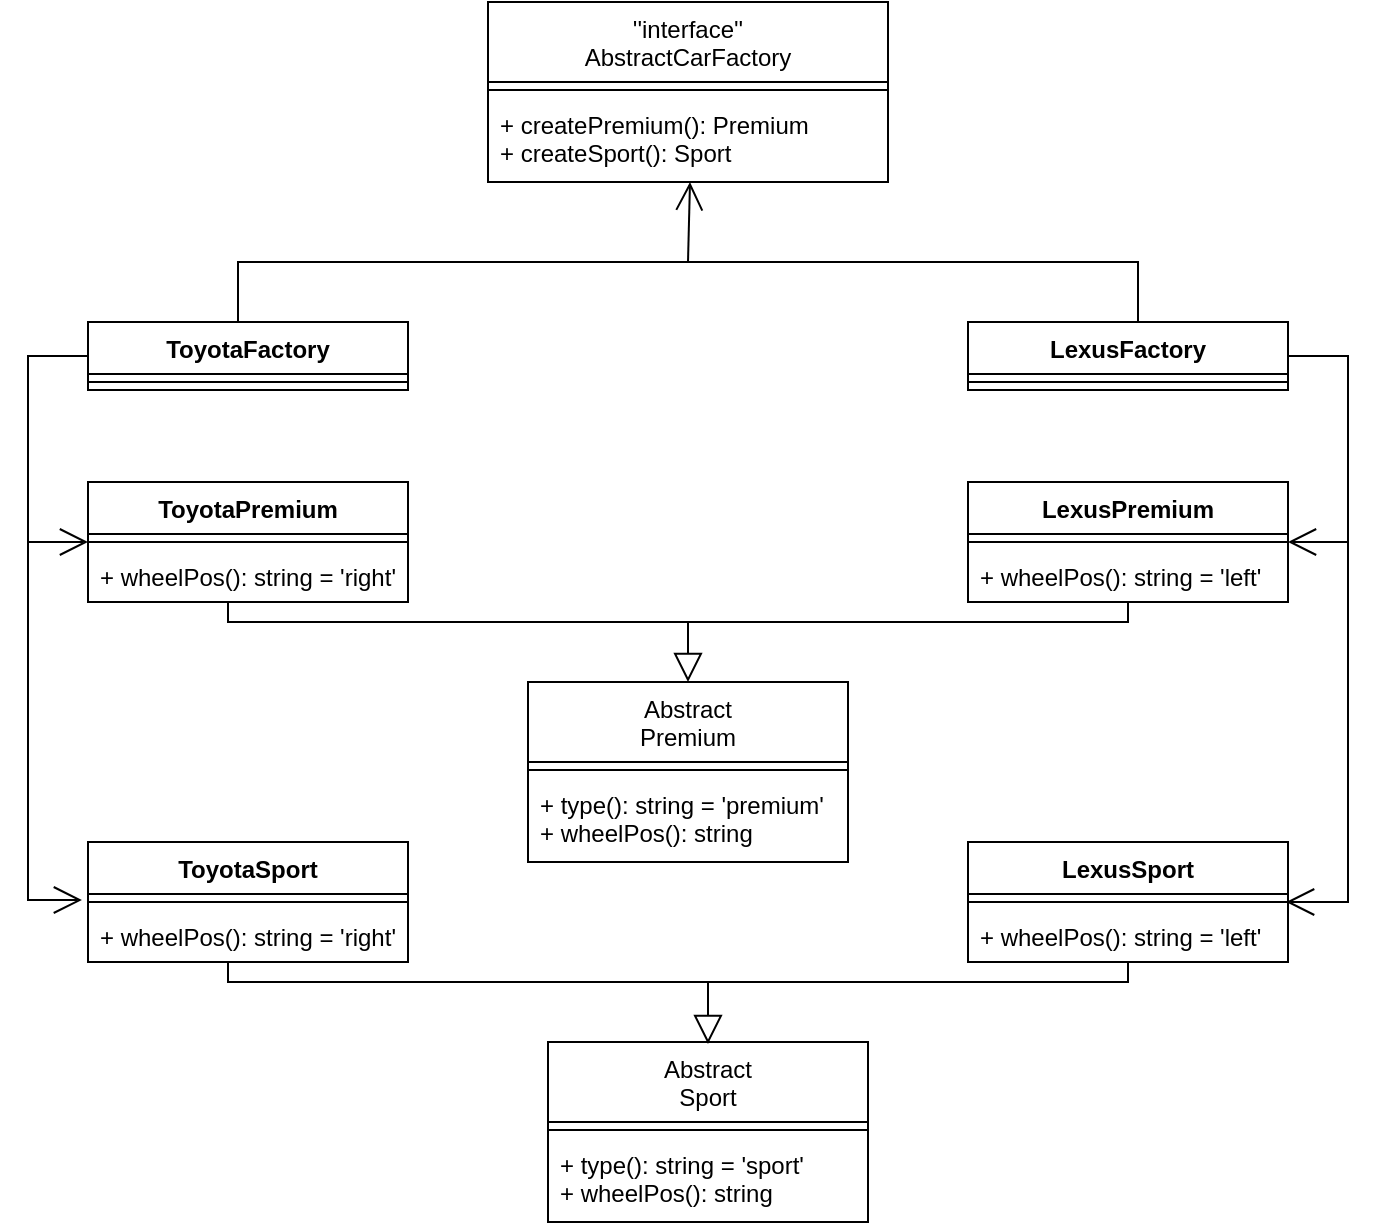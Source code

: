 <mxfile>
    <diagram id="XEX8GdqOAOKDl8bTp3bf" name="Page-1">
        <mxGraphModel dx="2096" dy="601" grid="1" gridSize="10" guides="1" tooltips="1" connect="1" arrows="1" fold="1" page="1" pageScale="1" pageWidth="827" pageHeight="1169" math="0" shadow="0">
            <root>
                <mxCell id="0"/>
                <mxCell id="1" parent="0"/>
                <mxCell id="H73cLSaQ3Y7SqmAkLEeB-35" value="''interface''&#10;AbstractCarFactory" style="swimlane;fontStyle=0;align=center;verticalAlign=top;childLayout=stackLayout;horizontal=1;startSize=40;horizontalStack=0;resizeParent=1;resizeParentMax=0;resizeLast=0;collapsible=1;marginBottom=0;" parent="1" vertex="1">
                    <mxGeometry x="240" width="200" height="90" as="geometry"/>
                </mxCell>
                <mxCell id="H73cLSaQ3Y7SqmAkLEeB-37" value="" style="line;strokeWidth=1;fillColor=none;align=left;verticalAlign=middle;spacingTop=-1;spacingLeft=3;spacingRight=3;rotatable=0;labelPosition=right;points=[];portConstraint=eastwest;" parent="H73cLSaQ3Y7SqmAkLEeB-35" vertex="1">
                    <mxGeometry y="40" width="200" height="8" as="geometry"/>
                </mxCell>
                <mxCell id="H73cLSaQ3Y7SqmAkLEeB-38" value="+ createPremium(): Premium&#10;+ createSport(): Sport" style="text;strokeColor=none;fillColor=none;align=left;verticalAlign=top;spacingLeft=4;spacingRight=4;overflow=hidden;rotatable=0;points=[[0,0.5],[1,0.5]];portConstraint=eastwest;" parent="H73cLSaQ3Y7SqmAkLEeB-35" vertex="1">
                    <mxGeometry y="48" width="200" height="42" as="geometry"/>
                </mxCell>
                <mxCell id="H73cLSaQ3Y7SqmAkLEeB-70" style="edgeStyle=orthogonalEdgeStyle;rounded=0;orthogonalLoop=1;jettySize=auto;html=1;startArrow=none;startFill=0;endArrow=open;endFill=0;startSize=12;endSize=12;entryX=-0.019;entryY=-0.192;entryDx=0;entryDy=0;entryPerimeter=0;exitX=0;exitY=0.5;exitDx=0;exitDy=0;" parent="1" source="H73cLSaQ3Y7SqmAkLEeB-39" target="H73cLSaQ3Y7SqmAkLEeB-51" edge="1">
                    <mxGeometry relative="1" as="geometry">
                        <mxPoint x="20" y="460" as="targetPoint"/>
                        <Array as="points">
                            <mxPoint x="10" y="177"/>
                            <mxPoint x="10" y="449"/>
                        </Array>
                    </mxGeometry>
                </mxCell>
                <mxCell id="H73cLSaQ3Y7SqmAkLEeB-39" value="ToyotaFactory" style="swimlane;fontStyle=1;align=center;verticalAlign=top;childLayout=stackLayout;horizontal=1;startSize=26;horizontalStack=0;resizeParent=1;resizeParentMax=0;resizeLast=0;collapsible=1;marginBottom=0;" parent="1" vertex="1">
                    <mxGeometry x="40" y="160" width="160" height="34" as="geometry"/>
                </mxCell>
                <mxCell id="H73cLSaQ3Y7SqmAkLEeB-41" value="" style="line;strokeWidth=1;fillColor=none;align=left;verticalAlign=middle;spacingTop=-1;spacingLeft=3;spacingRight=3;rotatable=0;labelPosition=right;points=[];portConstraint=eastwest;" parent="H73cLSaQ3Y7SqmAkLEeB-39" vertex="1">
                    <mxGeometry y="26" width="160" height="8" as="geometry"/>
                </mxCell>
                <mxCell id="H73cLSaQ3Y7SqmAkLEeB-73" style="edgeStyle=orthogonalEdgeStyle;rounded=0;orthogonalLoop=1;jettySize=auto;html=1;startArrow=none;startFill=0;endArrow=open;endFill=0;startSize=12;endSize=12;entryX=0.994;entryY=0.5;entryDx=0;entryDy=0;entryPerimeter=0;" parent="1" source="H73cLSaQ3Y7SqmAkLEeB-43" target="H73cLSaQ3Y7SqmAkLEeB-56" edge="1">
                    <mxGeometry relative="1" as="geometry">
                        <mxPoint x="670" y="460" as="targetPoint"/>
                        <Array as="points">
                            <mxPoint x="670" y="177"/>
                            <mxPoint x="670" y="450"/>
                        </Array>
                    </mxGeometry>
                </mxCell>
                <mxCell id="H73cLSaQ3Y7SqmAkLEeB-43" value="LexusFactory" style="swimlane;fontStyle=1;align=center;verticalAlign=top;childLayout=stackLayout;horizontal=1;startSize=26;horizontalStack=0;resizeParent=1;resizeParentMax=0;resizeLast=0;collapsible=1;marginBottom=0;" parent="1" vertex="1">
                    <mxGeometry x="480" y="160" width="160" height="34" as="geometry"/>
                </mxCell>
                <mxCell id="H73cLSaQ3Y7SqmAkLEeB-44" value="" style="line;strokeWidth=1;fillColor=none;align=left;verticalAlign=middle;spacingTop=-1;spacingLeft=3;spacingRight=3;rotatable=0;labelPosition=right;points=[];portConstraint=eastwest;" parent="H73cLSaQ3Y7SqmAkLEeB-43" vertex="1">
                    <mxGeometry y="26" width="160" height="8" as="geometry"/>
                </mxCell>
                <mxCell id="H73cLSaQ3Y7SqmAkLEeB-45" value="ToyotaPremium" style="swimlane;fontStyle=1;align=center;verticalAlign=top;childLayout=stackLayout;horizontal=1;startSize=26;horizontalStack=0;resizeParent=1;resizeParentMax=0;resizeLast=0;collapsible=1;marginBottom=0;" parent="1" vertex="1">
                    <mxGeometry x="40" y="240" width="160" height="60" as="geometry"/>
                </mxCell>
                <mxCell id="H73cLSaQ3Y7SqmAkLEeB-47" value="" style="line;strokeWidth=1;fillColor=none;align=left;verticalAlign=middle;spacingTop=-1;spacingLeft=3;spacingRight=3;rotatable=0;labelPosition=right;points=[];portConstraint=eastwest;" parent="H73cLSaQ3Y7SqmAkLEeB-45" vertex="1">
                    <mxGeometry y="26" width="160" height="8" as="geometry"/>
                </mxCell>
                <mxCell id="H73cLSaQ3Y7SqmAkLEeB-48" value="+ wheelPos(): string = 'right'" style="text;strokeColor=none;fillColor=none;align=left;verticalAlign=top;spacingLeft=4;spacingRight=4;overflow=hidden;rotatable=0;points=[[0,0.5],[1,0.5]];portConstraint=eastwest;" parent="H73cLSaQ3Y7SqmAkLEeB-45" vertex="1">
                    <mxGeometry y="34" width="160" height="26" as="geometry"/>
                </mxCell>
                <mxCell id="H73cLSaQ3Y7SqmAkLEeB-49" value="ToyotaSport" style="swimlane;fontStyle=1;align=center;verticalAlign=top;childLayout=stackLayout;horizontal=1;startSize=26;horizontalStack=0;resizeParent=1;resizeParentMax=0;resizeLast=0;collapsible=1;marginBottom=0;" parent="1" vertex="1">
                    <mxGeometry x="40" y="420" width="160" height="60" as="geometry"/>
                </mxCell>
                <mxCell id="H73cLSaQ3Y7SqmAkLEeB-50" value="" style="line;strokeWidth=1;fillColor=none;align=left;verticalAlign=middle;spacingTop=-1;spacingLeft=3;spacingRight=3;rotatable=0;labelPosition=right;points=[];portConstraint=eastwest;" parent="H73cLSaQ3Y7SqmAkLEeB-49" vertex="1">
                    <mxGeometry y="26" width="160" height="8" as="geometry"/>
                </mxCell>
                <mxCell id="H73cLSaQ3Y7SqmAkLEeB-51" value="+ wheelPos(): string = 'right'" style="text;strokeColor=none;fillColor=none;align=left;verticalAlign=top;spacingLeft=4;spacingRight=4;overflow=hidden;rotatable=0;points=[[0,0.5],[1,0.5]];portConstraint=eastwest;" parent="H73cLSaQ3Y7SqmAkLEeB-49" vertex="1">
                    <mxGeometry y="34" width="160" height="26" as="geometry"/>
                </mxCell>
                <mxCell id="H73cLSaQ3Y7SqmAkLEeB-52" value="LexusPremium" style="swimlane;fontStyle=1;align=center;verticalAlign=top;childLayout=stackLayout;horizontal=1;startSize=26;horizontalStack=0;resizeParent=1;resizeParentMax=0;resizeLast=0;collapsible=1;marginBottom=0;" parent="1" vertex="1">
                    <mxGeometry x="480" y="240" width="160" height="60" as="geometry"/>
                </mxCell>
                <mxCell id="H73cLSaQ3Y7SqmAkLEeB-53" value="" style="line;strokeWidth=1;fillColor=none;align=left;verticalAlign=middle;spacingTop=-1;spacingLeft=3;spacingRight=3;rotatable=0;labelPosition=right;points=[];portConstraint=eastwest;" parent="H73cLSaQ3Y7SqmAkLEeB-52" vertex="1">
                    <mxGeometry y="26" width="160" height="8" as="geometry"/>
                </mxCell>
                <mxCell id="H73cLSaQ3Y7SqmAkLEeB-54" value="+ wheelPos(): string = 'left'" style="text;strokeColor=none;fillColor=none;align=left;verticalAlign=top;spacingLeft=4;spacingRight=4;overflow=hidden;rotatable=0;points=[[0,0.5],[1,0.5]];portConstraint=eastwest;" parent="H73cLSaQ3Y7SqmAkLEeB-52" vertex="1">
                    <mxGeometry y="34" width="160" height="26" as="geometry"/>
                </mxCell>
                <mxCell id="H73cLSaQ3Y7SqmAkLEeB-55" value="LexusSport" style="swimlane;fontStyle=1;align=center;verticalAlign=top;childLayout=stackLayout;horizontal=1;startSize=26;horizontalStack=0;resizeParent=1;resizeParentMax=0;resizeLast=0;collapsible=1;marginBottom=0;" parent="1" vertex="1">
                    <mxGeometry x="480" y="420" width="160" height="60" as="geometry"/>
                </mxCell>
                <mxCell id="H73cLSaQ3Y7SqmAkLEeB-56" value="" style="line;strokeWidth=1;fillColor=none;align=left;verticalAlign=middle;spacingTop=-1;spacingLeft=3;spacingRight=3;rotatable=0;labelPosition=right;points=[];portConstraint=eastwest;" parent="H73cLSaQ3Y7SqmAkLEeB-55" vertex="1">
                    <mxGeometry y="26" width="160" height="8" as="geometry"/>
                </mxCell>
                <mxCell id="H73cLSaQ3Y7SqmAkLEeB-57" value="+ wheelPos(): string = 'left'" style="text;strokeColor=none;fillColor=none;align=left;verticalAlign=top;spacingLeft=4;spacingRight=4;overflow=hidden;rotatable=0;points=[[0,0.5],[1,0.5]];portConstraint=eastwest;" parent="H73cLSaQ3Y7SqmAkLEeB-55" vertex="1">
                    <mxGeometry y="34" width="160" height="26" as="geometry"/>
                </mxCell>
                <mxCell id="H73cLSaQ3Y7SqmAkLEeB-58" value="Abstract&#10;Premium" style="swimlane;fontStyle=0;align=center;verticalAlign=top;childLayout=stackLayout;horizontal=1;startSize=40;horizontalStack=0;resizeParent=1;resizeParentMax=0;resizeLast=0;collapsible=1;marginBottom=0;" parent="1" vertex="1">
                    <mxGeometry x="260" y="340" width="160" height="90" as="geometry"/>
                </mxCell>
                <mxCell id="H73cLSaQ3Y7SqmAkLEeB-60" value="" style="line;strokeWidth=1;fillColor=none;align=left;verticalAlign=middle;spacingTop=-1;spacingLeft=3;spacingRight=3;rotatable=0;labelPosition=right;points=[];portConstraint=eastwest;" parent="H73cLSaQ3Y7SqmAkLEeB-58" vertex="1">
                    <mxGeometry y="40" width="160" height="8" as="geometry"/>
                </mxCell>
                <mxCell id="H73cLSaQ3Y7SqmAkLEeB-61" value="+ type(): string = 'premium'&#10;+ wheelPos(): string" style="text;strokeColor=none;fillColor=none;align=left;verticalAlign=top;spacingLeft=4;spacingRight=4;overflow=hidden;rotatable=0;points=[[0,0.5],[1,0.5]];portConstraint=eastwest;" parent="H73cLSaQ3Y7SqmAkLEeB-58" vertex="1">
                    <mxGeometry y="48" width="160" height="42" as="geometry"/>
                </mxCell>
                <mxCell id="H73cLSaQ3Y7SqmAkLEeB-62" value="Abstract&#10;Sport" style="swimlane;fontStyle=0;align=center;verticalAlign=top;childLayout=stackLayout;horizontal=1;startSize=40;horizontalStack=0;resizeParent=1;resizeParentMax=0;resizeLast=0;collapsible=1;marginBottom=0;" parent="1" vertex="1">
                    <mxGeometry x="270" y="520" width="160" height="90" as="geometry"/>
                </mxCell>
                <mxCell id="H73cLSaQ3Y7SqmAkLEeB-63" value="" style="line;strokeWidth=1;fillColor=none;align=left;verticalAlign=middle;spacingTop=-1;spacingLeft=3;spacingRight=3;rotatable=0;labelPosition=right;points=[];portConstraint=eastwest;" parent="H73cLSaQ3Y7SqmAkLEeB-62" vertex="1">
                    <mxGeometry y="40" width="160" height="8" as="geometry"/>
                </mxCell>
                <mxCell id="H73cLSaQ3Y7SqmAkLEeB-64" value="+ type(): string = 'sport'&#10;+ wheelPos(): string" style="text;strokeColor=none;fillColor=none;align=left;verticalAlign=top;spacingLeft=4;spacingRight=4;overflow=hidden;rotatable=0;points=[[0,0.5],[1,0.5]];portConstraint=eastwest;" parent="H73cLSaQ3Y7SqmAkLEeB-62" vertex="1">
                    <mxGeometry y="48" width="160" height="42" as="geometry"/>
                </mxCell>
                <mxCell id="H73cLSaQ3Y7SqmAkLEeB-65" value="" style="shape=partialRectangle;whiteSpace=wrap;html=1;bottom=1;right=1;left=1;top=0;fillColor=none;routingCenterX=-0.5;" parent="1" vertex="1">
                    <mxGeometry x="110" y="300" width="450" height="10" as="geometry"/>
                </mxCell>
                <mxCell id="H73cLSaQ3Y7SqmAkLEeB-66" value="" style="shape=partialRectangle;whiteSpace=wrap;html=1;bottom=1;right=1;left=1;top=0;fillColor=none;routingCenterX=-0.5;" parent="1" vertex="1">
                    <mxGeometry x="110" y="480" width="450" height="10" as="geometry"/>
                </mxCell>
                <mxCell id="H73cLSaQ3Y7SqmAkLEeB-67" value="" style="html=1;verticalAlign=bottom;startArrow=none;startFill=0;endArrow=block;startSize=8;entryX=0.5;entryY=0;entryDx=0;entryDy=0;endFill=0;endSize=12;" parent="1" target="H73cLSaQ3Y7SqmAkLEeB-58" edge="1">
                    <mxGeometry x="-0.734" y="17" width="60" relative="1" as="geometry">
                        <mxPoint x="340" y="310" as="sourcePoint"/>
                        <mxPoint x="430" y="330" as="targetPoint"/>
                        <mxPoint as="offset"/>
                    </mxGeometry>
                </mxCell>
                <mxCell id="H73cLSaQ3Y7SqmAkLEeB-69" value="" style="html=1;verticalAlign=bottom;startArrow=none;startFill=0;endArrow=block;startSize=8;entryX=0.5;entryY=0;entryDx=0;entryDy=0;endFill=0;endSize=12;" parent="1" edge="1">
                    <mxGeometry x="-0.734" y="17" width="60" relative="1" as="geometry">
                        <mxPoint x="350" y="490" as="sourcePoint"/>
                        <mxPoint x="350" y="521" as="targetPoint"/>
                        <mxPoint as="offset"/>
                    </mxGeometry>
                </mxCell>
                <mxCell id="H73cLSaQ3Y7SqmAkLEeB-72" value="" style="html=1;verticalAlign=bottom;startArrow=none;startFill=0;endArrow=open;startSize=8;entryX=0;entryY=0.5;entryDx=0;entryDy=0;endFill=0;endSize=12;" parent="1" target="H73cLSaQ3Y7SqmAkLEeB-45" edge="1">
                    <mxGeometry x="-0.734" y="17" width="60" relative="1" as="geometry">
                        <mxPoint x="10" y="270" as="sourcePoint"/>
                        <mxPoint x="350" y="350" as="targetPoint"/>
                        <mxPoint as="offset"/>
                    </mxGeometry>
                </mxCell>
                <mxCell id="H73cLSaQ3Y7SqmAkLEeB-74" value="" style="html=1;verticalAlign=bottom;startArrow=none;startFill=0;endArrow=open;startSize=8;endFill=0;endSize=12;" parent="1" edge="1">
                    <mxGeometry x="-0.734" y="17" width="60" relative="1" as="geometry">
                        <mxPoint x="670" y="270" as="sourcePoint"/>
                        <mxPoint x="640" y="270" as="targetPoint"/>
                        <mxPoint as="offset"/>
                    </mxGeometry>
                </mxCell>
                <mxCell id="H73cLSaQ3Y7SqmAkLEeB-77" value="" style="shape=partialRectangle;whiteSpace=wrap;html=1;bottom=1;right=1;left=1;top=0;fillColor=none;routingCenterX=-0.5;direction=west;" parent="1" vertex="1">
                    <mxGeometry x="115" y="130" width="450" height="30" as="geometry"/>
                </mxCell>
                <mxCell id="H73cLSaQ3Y7SqmAkLEeB-78" value="" style="html=1;verticalAlign=bottom;startArrow=none;startFill=0;endArrow=open;startSize=8;endFill=0;endSize=12;exitX=0.5;exitY=1;exitDx=0;exitDy=0;" parent="1" source="H73cLSaQ3Y7SqmAkLEeB-77" edge="1">
                    <mxGeometry x="-0.734" y="17" width="60" relative="1" as="geometry">
                        <mxPoint x="350" y="320" as="sourcePoint"/>
                        <mxPoint x="341" y="90" as="targetPoint"/>
                        <mxPoint as="offset"/>
                    </mxGeometry>
                </mxCell>
            </root>
        </mxGraphModel>
    </diagram>
</mxfile>